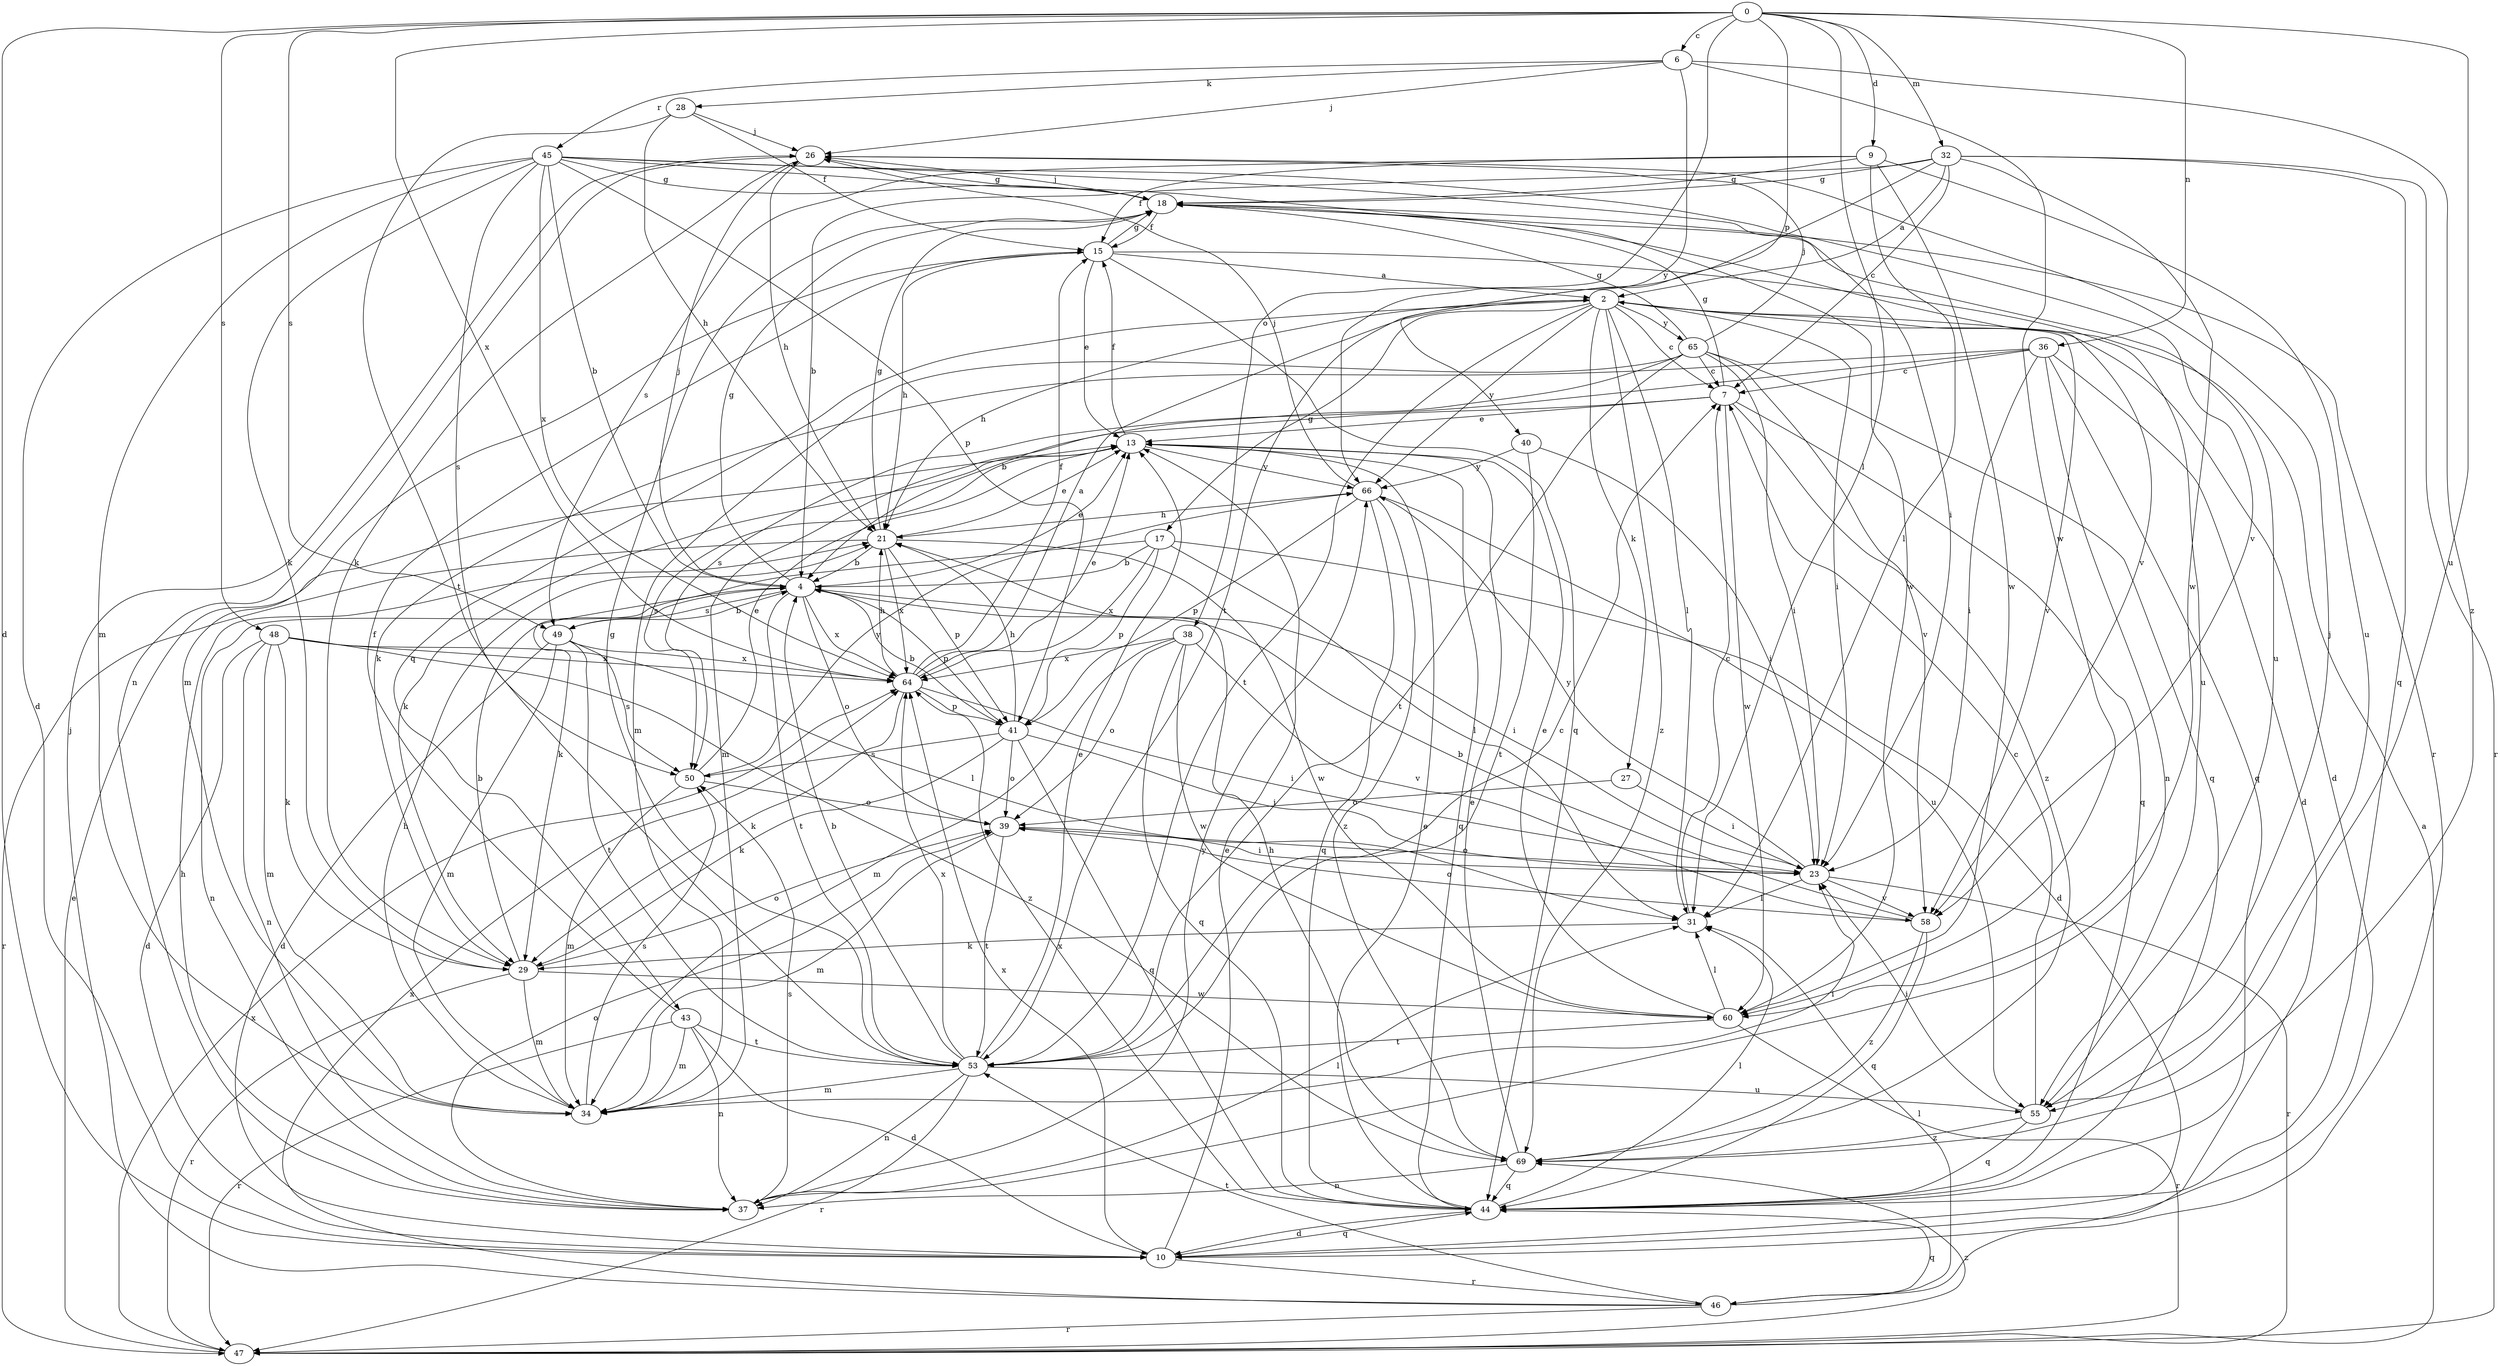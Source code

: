 strict digraph  {
0;
2;
4;
6;
7;
9;
10;
13;
15;
17;
18;
21;
23;
26;
27;
28;
29;
31;
32;
34;
36;
37;
38;
39;
40;
41;
43;
44;
45;
46;
47;
48;
49;
50;
53;
55;
58;
60;
64;
65;
66;
69;
0 -> 6  [label=c];
0 -> 9  [label=d];
0 -> 10  [label=d];
0 -> 31  [label=l];
0 -> 32  [label=m];
0 -> 36  [label=n];
0 -> 38  [label=o];
0 -> 40  [label=p];
0 -> 48  [label=s];
0 -> 49  [label=s];
0 -> 55  [label=u];
0 -> 64  [label=x];
2 -> 7  [label=c];
2 -> 10  [label=d];
2 -> 17  [label=g];
2 -> 21  [label=h];
2 -> 23  [label=i];
2 -> 27  [label=k];
2 -> 31  [label=l];
2 -> 43  [label=q];
2 -> 53  [label=t];
2 -> 58  [label=v];
2 -> 65  [label=y];
2 -> 66  [label=y];
2 -> 69  [label=z];
4 -> 13  [label=e];
4 -> 18  [label=g];
4 -> 23  [label=i];
4 -> 26  [label=j];
4 -> 37  [label=n];
4 -> 39  [label=o];
4 -> 41  [label=p];
4 -> 49  [label=s];
4 -> 53  [label=t];
4 -> 64  [label=x];
6 -> 26  [label=j];
6 -> 28  [label=k];
6 -> 45  [label=r];
6 -> 60  [label=w];
6 -> 66  [label=y];
6 -> 69  [label=z];
7 -> 13  [label=e];
7 -> 18  [label=g];
7 -> 34  [label=m];
7 -> 44  [label=q];
7 -> 60  [label=w];
7 -> 69  [label=z];
9 -> 15  [label=f];
9 -> 18  [label=g];
9 -> 31  [label=l];
9 -> 49  [label=s];
9 -> 55  [label=u];
9 -> 60  [label=w];
10 -> 13  [label=e];
10 -> 44  [label=q];
10 -> 46  [label=r];
10 -> 64  [label=x];
13 -> 15  [label=f];
13 -> 29  [label=k];
13 -> 44  [label=q];
13 -> 50  [label=s];
13 -> 66  [label=y];
15 -> 2  [label=a];
15 -> 13  [label=e];
15 -> 18  [label=g];
15 -> 21  [label=h];
15 -> 34  [label=m];
15 -> 44  [label=q];
15 -> 55  [label=u];
17 -> 4  [label=b];
17 -> 10  [label=d];
17 -> 29  [label=k];
17 -> 31  [label=l];
17 -> 41  [label=p];
17 -> 64  [label=x];
18 -> 15  [label=f];
18 -> 26  [label=j];
18 -> 46  [label=r];
18 -> 55  [label=u];
18 -> 58  [label=v];
21 -> 4  [label=b];
21 -> 13  [label=e];
21 -> 18  [label=g];
21 -> 41  [label=p];
21 -> 47  [label=r];
21 -> 60  [label=w];
21 -> 64  [label=x];
23 -> 31  [label=l];
23 -> 39  [label=o];
23 -> 47  [label=r];
23 -> 58  [label=v];
23 -> 66  [label=y];
26 -> 18  [label=g];
26 -> 21  [label=h];
26 -> 29  [label=k];
26 -> 37  [label=n];
27 -> 23  [label=i];
27 -> 39  [label=o];
28 -> 15  [label=f];
28 -> 21  [label=h];
28 -> 26  [label=j];
28 -> 53  [label=t];
29 -> 4  [label=b];
29 -> 34  [label=m];
29 -> 39  [label=o];
29 -> 47  [label=r];
29 -> 60  [label=w];
31 -> 7  [label=c];
31 -> 29  [label=k];
32 -> 2  [label=a];
32 -> 4  [label=b];
32 -> 7  [label=c];
32 -> 18  [label=g];
32 -> 44  [label=q];
32 -> 47  [label=r];
32 -> 53  [label=t];
32 -> 60  [label=w];
34 -> 21  [label=h];
34 -> 23  [label=i];
34 -> 50  [label=s];
36 -> 7  [label=c];
36 -> 10  [label=d];
36 -> 23  [label=i];
36 -> 29  [label=k];
36 -> 37  [label=n];
36 -> 44  [label=q];
36 -> 50  [label=s];
37 -> 21  [label=h];
37 -> 31  [label=l];
37 -> 39  [label=o];
37 -> 50  [label=s];
37 -> 66  [label=y];
38 -> 34  [label=m];
38 -> 39  [label=o];
38 -> 44  [label=q];
38 -> 58  [label=v];
38 -> 60  [label=w];
38 -> 64  [label=x];
39 -> 23  [label=i];
39 -> 34  [label=m];
39 -> 53  [label=t];
40 -> 23  [label=i];
40 -> 53  [label=t];
40 -> 66  [label=y];
41 -> 4  [label=b];
41 -> 21  [label=h];
41 -> 23  [label=i];
41 -> 29  [label=k];
41 -> 39  [label=o];
41 -> 44  [label=q];
41 -> 50  [label=s];
43 -> 10  [label=d];
43 -> 15  [label=f];
43 -> 34  [label=m];
43 -> 37  [label=n];
43 -> 47  [label=r];
43 -> 53  [label=t];
44 -> 10  [label=d];
44 -> 13  [label=e];
44 -> 31  [label=l];
44 -> 64  [label=x];
45 -> 4  [label=b];
45 -> 10  [label=d];
45 -> 18  [label=g];
45 -> 23  [label=i];
45 -> 29  [label=k];
45 -> 34  [label=m];
45 -> 41  [label=p];
45 -> 50  [label=s];
45 -> 58  [label=v];
45 -> 60  [label=w];
45 -> 64  [label=x];
46 -> 26  [label=j];
46 -> 31  [label=l];
46 -> 44  [label=q];
46 -> 47  [label=r];
46 -> 53  [label=t];
46 -> 64  [label=x];
47 -> 2  [label=a];
47 -> 13  [label=e];
47 -> 64  [label=x];
47 -> 69  [label=z];
48 -> 10  [label=d];
48 -> 29  [label=k];
48 -> 31  [label=l];
48 -> 34  [label=m];
48 -> 37  [label=n];
48 -> 64  [label=x];
48 -> 69  [label=z];
49 -> 4  [label=b];
49 -> 10  [label=d];
49 -> 34  [label=m];
49 -> 50  [label=s];
49 -> 53  [label=t];
49 -> 64  [label=x];
50 -> 13  [label=e];
50 -> 34  [label=m];
50 -> 39  [label=o];
50 -> 66  [label=y];
53 -> 4  [label=b];
53 -> 7  [label=c];
53 -> 13  [label=e];
53 -> 18  [label=g];
53 -> 34  [label=m];
53 -> 37  [label=n];
53 -> 47  [label=r];
53 -> 55  [label=u];
53 -> 64  [label=x];
55 -> 7  [label=c];
55 -> 23  [label=i];
55 -> 26  [label=j];
55 -> 44  [label=q];
55 -> 69  [label=z];
58 -> 4  [label=b];
58 -> 39  [label=o];
58 -> 44  [label=q];
58 -> 69  [label=z];
60 -> 13  [label=e];
60 -> 31  [label=l];
60 -> 47  [label=r];
60 -> 53  [label=t];
64 -> 2  [label=a];
64 -> 13  [label=e];
64 -> 15  [label=f];
64 -> 21  [label=h];
64 -> 23  [label=i];
64 -> 29  [label=k];
64 -> 41  [label=p];
65 -> 4  [label=b];
65 -> 7  [label=c];
65 -> 18  [label=g];
65 -> 23  [label=i];
65 -> 26  [label=j];
65 -> 34  [label=m];
65 -> 44  [label=q];
65 -> 53  [label=t];
65 -> 58  [label=v];
66 -> 21  [label=h];
66 -> 26  [label=j];
66 -> 41  [label=p];
66 -> 44  [label=q];
66 -> 55  [label=u];
66 -> 69  [label=z];
69 -> 13  [label=e];
69 -> 21  [label=h];
69 -> 37  [label=n];
69 -> 44  [label=q];
}
